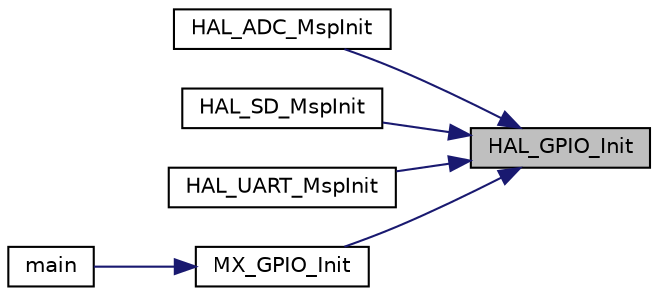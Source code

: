 digraph "HAL_GPIO_Init"
{
 // LATEX_PDF_SIZE
  edge [fontname="Helvetica",fontsize="10",labelfontname="Helvetica",labelfontsize="10"];
  node [fontname="Helvetica",fontsize="10",shape=record];
  rankdir="RL";
  Node1 [label="HAL_GPIO_Init",height=0.2,width=0.4,color="black", fillcolor="grey75", style="filled", fontcolor="black",tooltip=" "];
  Node1 -> Node2 [dir="back",color="midnightblue",fontsize="10",style="solid",fontname="Helvetica"];
  Node2 [label="HAL_ADC_MspInit",height=0.2,width=0.4,color="black", fillcolor="white", style="filled",URL="$group___a_d_c___exported___functions___group1.html#gaa30863492d5c3103e3e8ce8a63dadd07",tooltip=" "];
  Node1 -> Node3 [dir="back",color="midnightblue",fontsize="10",style="solid",fontname="Helvetica"];
  Node3 [label="HAL_SD_MspInit",height=0.2,width=0.4,color="black", fillcolor="white", style="filled",URL="$sdio_8c.html#a3fb8da589f9c19bb61e051dfc0ccbdd3",tooltip=" "];
  Node1 -> Node4 [dir="back",color="midnightblue",fontsize="10",style="solid",fontname="Helvetica"];
  Node4 [label="HAL_UART_MspInit",height=0.2,width=0.4,color="black", fillcolor="white", style="filled",URL="$group___u_a_r_t___exported___functions___group1.html#ga0e553b32211877322f949b14801bbfa7",tooltip=" "];
  Node1 -> Node5 [dir="back",color="midnightblue",fontsize="10",style="solid",fontname="Helvetica"];
  Node5 [label="MX_GPIO_Init",height=0.2,width=0.4,color="black", fillcolor="white", style="filled",URL="$gpio_8h.html#ac724e431d2af879252de35615be2bdea",tooltip=" "];
  Node5 -> Node6 [dir="back",color="midnightblue",fontsize="10",style="solid",fontname="Helvetica"];
  Node6 [label="main",height=0.2,width=0.4,color="black", fillcolor="white", style="filled",URL="$main_8c.html#a840291bc02cba5474a4cb46a9b9566fe",tooltip="The application entry point."];
}
